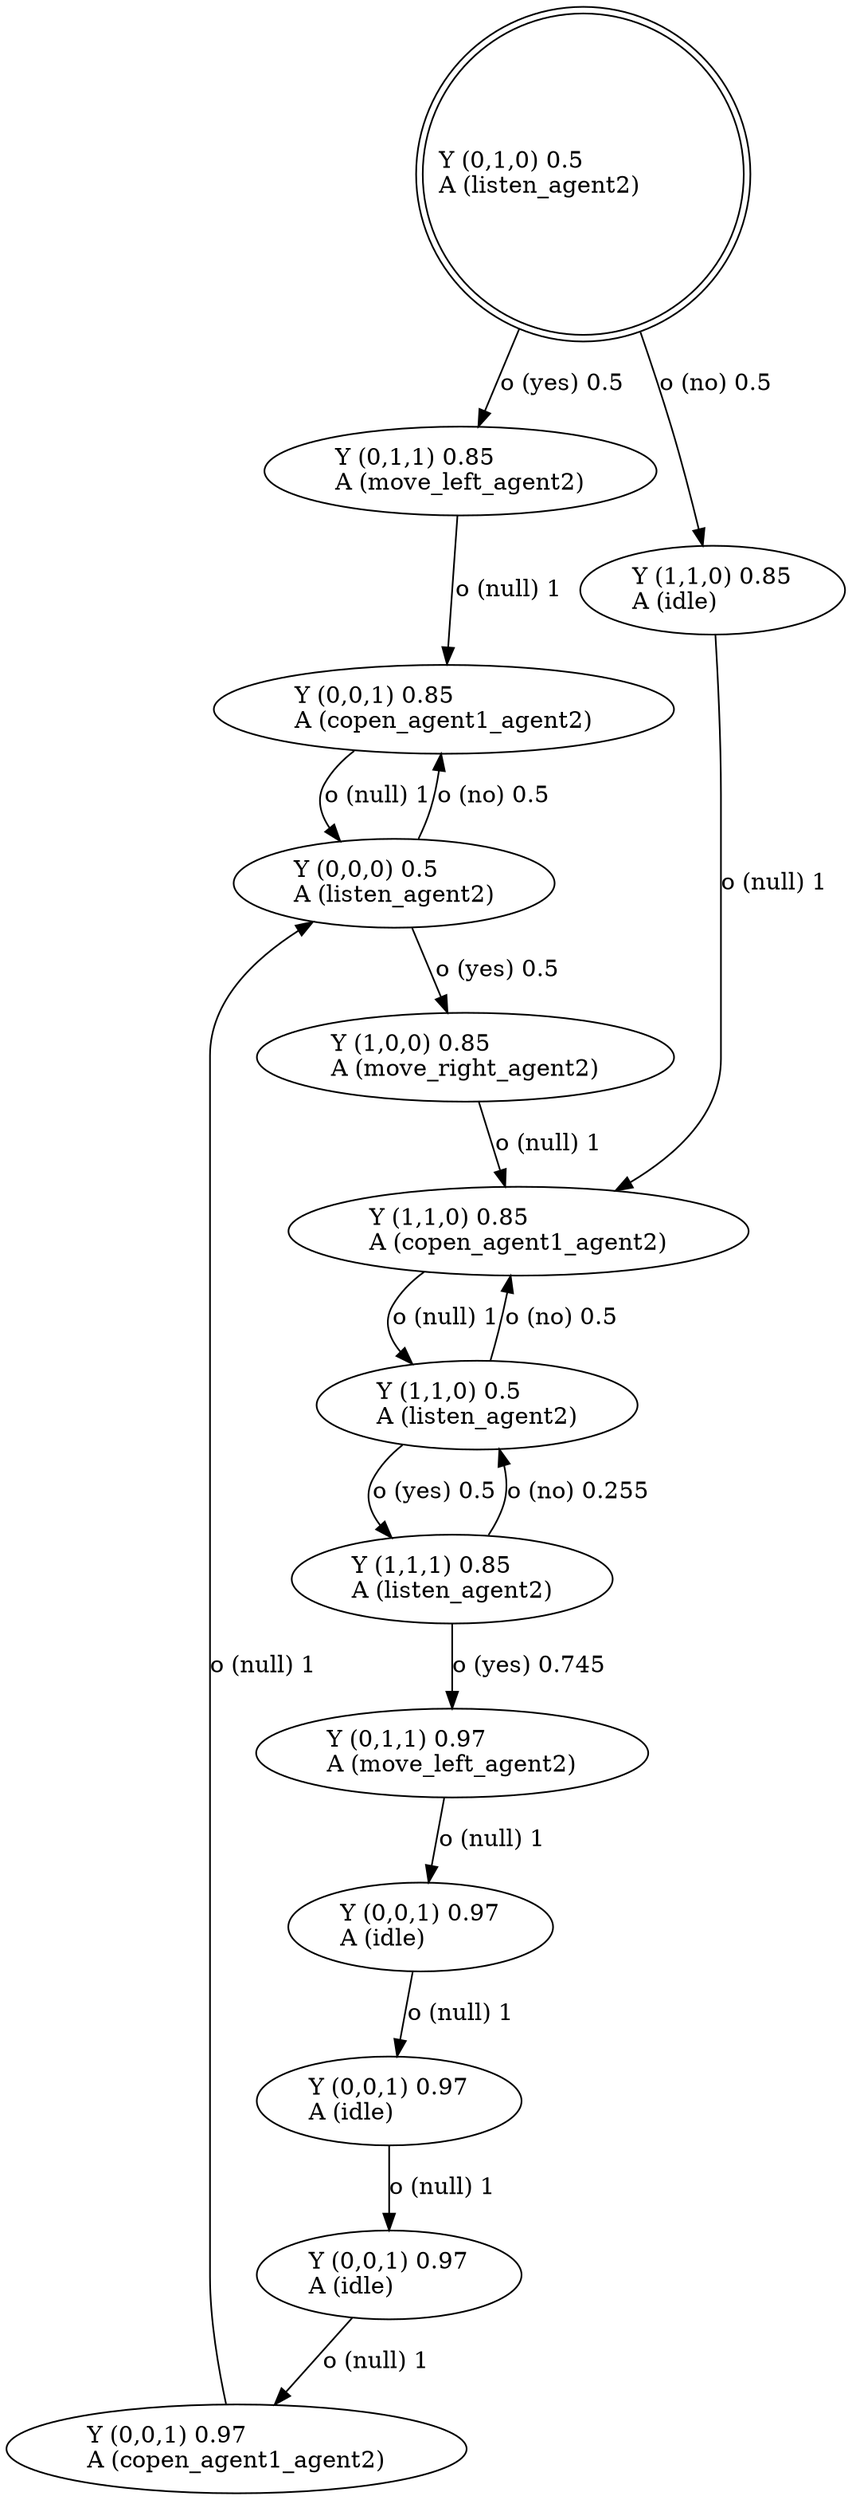 digraph "G" {
root [label="Y (0,1,0) 0.5\lA (listen_agent2)\l", labeljust="l", shape=doublecircle];
x0row9 [label="Y (0,0,1) 0.97\lA (copen_agent1_agent2)\l"];
x0row12 [label="Y (1,0,0) 0.85\lA (move_right_agent2)\l"];
x0row14 [label="Y (1,1,0) 0.85\lA (copen_agent1_agent2)\l"];
x0row5 [label="Y (0,0,1) 0.85\lA (copen_agent1_agent2)\l"];
x0row6 [label="Y (1,1,1) 0.85\lA (listen_agent2)\l"];
x0row7 [label="Y (0,1,1) 0.97\lA (move_left_agent2)\l"];
x0row1 [label="Y (0,0,0) 0.5\lA (listen_agent2)\l"];
x0row2 [label="Y (1,1,0) 0.5\lA (listen_agent2)\l"];
x0row3 [label="Y (0,1,1) 0.85\lA (move_left_agent2)\l"];
x0row14_noop_0 [label="Y (1,1,0) 0.85\lA (idle)\l"];
x0row9_noop_0 [label="Y (0,0,1) 0.97\lA (idle)\l"];
x0row9_noop_1 [label="Y (0,0,1) 0.97\lA (idle)\l"];
x0row9_noop_2 [label="Y (0,0,1) 0.97\lA (idle)\l"];
root -> x0row3  [key=0, label="o (yes) 0.5\l"];
root -> x0row14_noop_0  [key=0, label="o (no) 0.5\l"];
x0row9 -> x0row1  [key=0, label="o (null) 1\l"];
x0row12 -> x0row14  [key=0, label="o (null) 1\l"];
x0row14 -> x0row2  [key=0, label="o (null) 1\l"];
x0row5 -> x0row1  [key=0, label="o (null) 1\l"];
x0row6 -> x0row2  [key=0, label="o (no) 0.255\l"];
x0row6 -> x0row7  [key=0, label="o (yes) 0.745\l"];
x0row7 -> x0row9_noop_0  [key=0, label="o (null) 1\l"];
x0row1 -> x0row5  [key=0, label="o (no) 0.5\l"];
x0row1 -> x0row12  [key=0, label="o (yes) 0.5\l"];
x0row2 -> x0row6  [key=0, label="o (yes) 0.5\l"];
x0row2 -> x0row14  [key=0, label="o (no) 0.5\l"];
x0row3 -> x0row5  [key=0, label="o (null) 1\l"];
x0row14_noop_0 -> x0row14  [key=0, label="o (null) 1\l"];
x0row9_noop_0 -> x0row9_noop_1  [key=0, label="o (null) 1\l"];
x0row9_noop_1 -> x0row9_noop_2  [key=0, label="o (null) 1\l"];
x0row9_noop_2 -> x0row9  [key=0, label="o (null) 1\l"];
}
